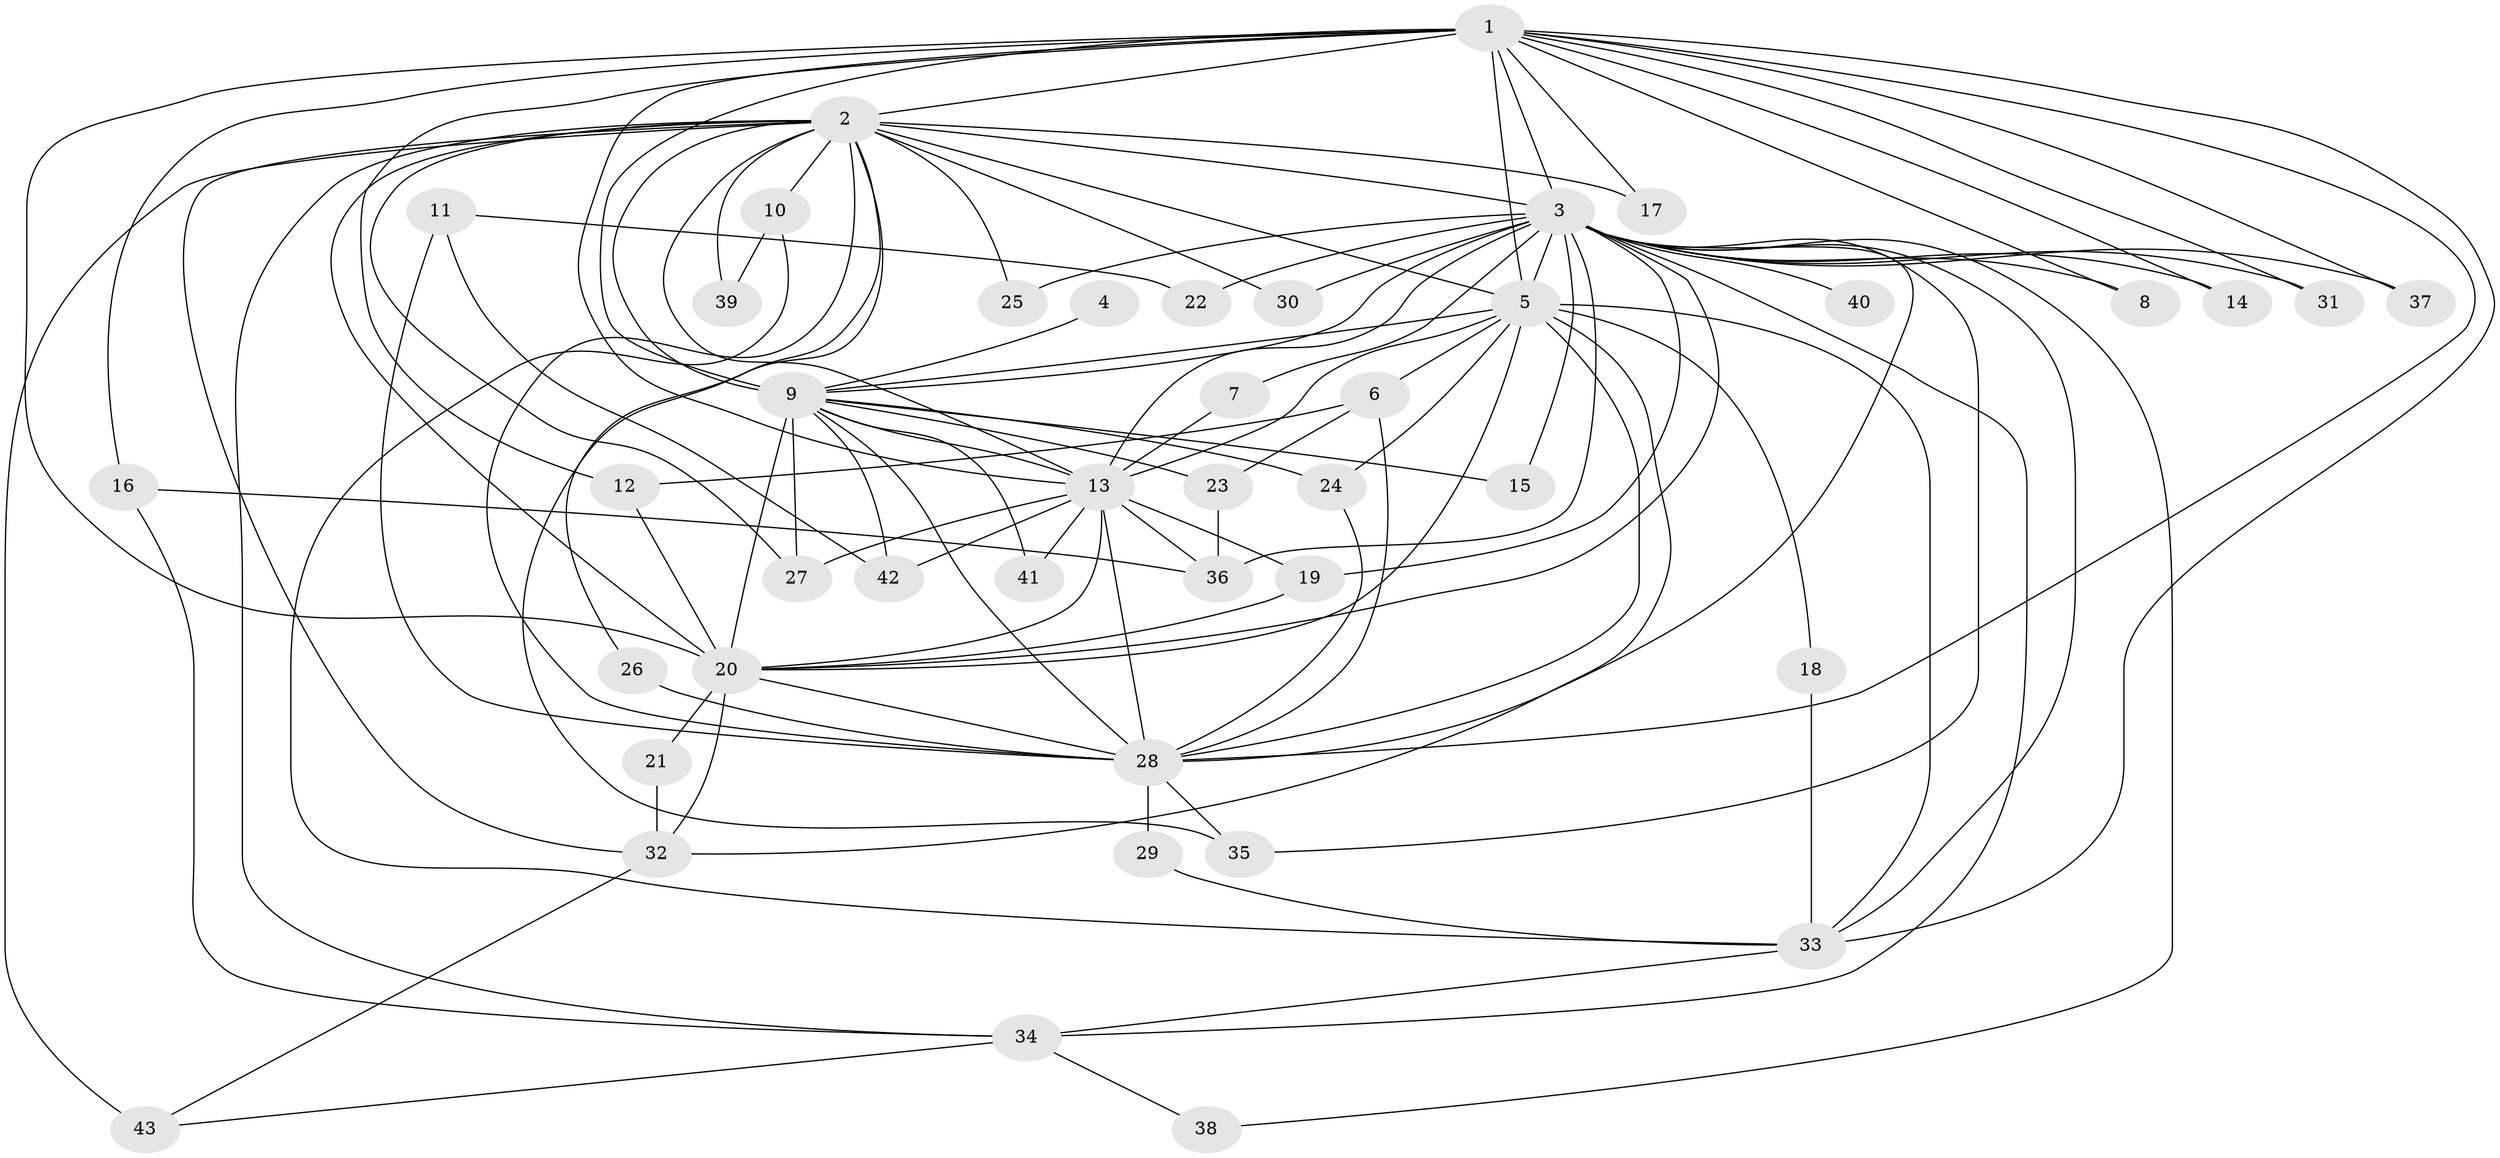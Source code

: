 // original degree distribution, {18: 0.057971014492753624, 16: 0.014492753623188406, 11: 0.014492753623188406, 10: 0.014492753623188406, 14: 0.014492753623188406, 22: 0.014492753623188406, 29: 0.014492753623188406, 7: 0.014492753623188406, 4: 0.028985507246376812, 5: 0.028985507246376812, 6: 0.014492753623188406, 2: 0.5507246376811594, 3: 0.21739130434782608}
// Generated by graph-tools (version 1.1) at 2025/36/03/04/25 23:36:21]
// undirected, 43 vertices, 107 edges
graph export_dot {
  node [color=gray90,style=filled];
  1;
  2;
  3;
  4;
  5;
  6;
  7;
  8;
  9;
  10;
  11;
  12;
  13;
  14;
  15;
  16;
  17;
  18;
  19;
  20;
  21;
  22;
  23;
  24;
  25;
  26;
  27;
  28;
  29;
  30;
  31;
  32;
  33;
  34;
  35;
  36;
  37;
  38;
  39;
  40;
  41;
  42;
  43;
  1 -- 2 [weight=4.0];
  1 -- 3 [weight=3.0];
  1 -- 5 [weight=3.0];
  1 -- 8 [weight=1.0];
  1 -- 9 [weight=2.0];
  1 -- 12 [weight=1.0];
  1 -- 13 [weight=2.0];
  1 -- 14 [weight=1.0];
  1 -- 16 [weight=1.0];
  1 -- 17 [weight=1.0];
  1 -- 20 [weight=2.0];
  1 -- 28 [weight=2.0];
  1 -- 31 [weight=1.0];
  1 -- 33 [weight=1.0];
  1 -- 37 [weight=1.0];
  2 -- 3 [weight=2.0];
  2 -- 5 [weight=2.0];
  2 -- 9 [weight=2.0];
  2 -- 10 [weight=1.0];
  2 -- 13 [weight=2.0];
  2 -- 17 [weight=2.0];
  2 -- 20 [weight=2.0];
  2 -- 25 [weight=1.0];
  2 -- 26 [weight=1.0];
  2 -- 27 [weight=1.0];
  2 -- 28 [weight=3.0];
  2 -- 30 [weight=2.0];
  2 -- 32 [weight=1.0];
  2 -- 34 [weight=1.0];
  2 -- 35 [weight=1.0];
  2 -- 39 [weight=2.0];
  2 -- 43 [weight=1.0];
  3 -- 5 [weight=1.0];
  3 -- 7 [weight=1.0];
  3 -- 8 [weight=1.0];
  3 -- 9 [weight=1.0];
  3 -- 13 [weight=1.0];
  3 -- 14 [weight=1.0];
  3 -- 15 [weight=1.0];
  3 -- 19 [weight=1.0];
  3 -- 20 [weight=1.0];
  3 -- 22 [weight=2.0];
  3 -- 25 [weight=1.0];
  3 -- 28 [weight=1.0];
  3 -- 30 [weight=1.0];
  3 -- 31 [weight=1.0];
  3 -- 33 [weight=1.0];
  3 -- 34 [weight=1.0];
  3 -- 35 [weight=1.0];
  3 -- 36 [weight=1.0];
  3 -- 37 [weight=1.0];
  3 -- 38 [weight=1.0];
  3 -- 40 [weight=1.0];
  4 -- 9 [weight=1.0];
  5 -- 6 [weight=2.0];
  5 -- 9 [weight=1.0];
  5 -- 13 [weight=1.0];
  5 -- 18 [weight=1.0];
  5 -- 20 [weight=1.0];
  5 -- 24 [weight=1.0];
  5 -- 28 [weight=1.0];
  5 -- 32 [weight=1.0];
  5 -- 33 [weight=1.0];
  6 -- 12 [weight=1.0];
  6 -- 23 [weight=1.0];
  6 -- 28 [weight=1.0];
  7 -- 13 [weight=1.0];
  9 -- 13 [weight=2.0];
  9 -- 15 [weight=1.0];
  9 -- 20 [weight=1.0];
  9 -- 23 [weight=1.0];
  9 -- 24 [weight=1.0];
  9 -- 27 [weight=1.0];
  9 -- 28 [weight=1.0];
  9 -- 41 [weight=1.0];
  9 -- 42 [weight=1.0];
  10 -- 33 [weight=1.0];
  10 -- 39 [weight=1.0];
  11 -- 22 [weight=1.0];
  11 -- 28 [weight=1.0];
  11 -- 42 [weight=1.0];
  12 -- 20 [weight=1.0];
  13 -- 19 [weight=1.0];
  13 -- 20 [weight=2.0];
  13 -- 27 [weight=1.0];
  13 -- 28 [weight=2.0];
  13 -- 36 [weight=1.0];
  13 -- 41 [weight=1.0];
  13 -- 42 [weight=1.0];
  16 -- 34 [weight=1.0];
  16 -- 36 [weight=1.0];
  18 -- 33 [weight=1.0];
  19 -- 20 [weight=1.0];
  20 -- 21 [weight=1.0];
  20 -- 28 [weight=1.0];
  20 -- 32 [weight=1.0];
  21 -- 32 [weight=1.0];
  23 -- 36 [weight=1.0];
  24 -- 28 [weight=1.0];
  26 -- 28 [weight=1.0];
  28 -- 29 [weight=1.0];
  28 -- 35 [weight=1.0];
  29 -- 33 [weight=1.0];
  32 -- 43 [weight=1.0];
  33 -- 34 [weight=1.0];
  34 -- 38 [weight=1.0];
  34 -- 43 [weight=1.0];
}
